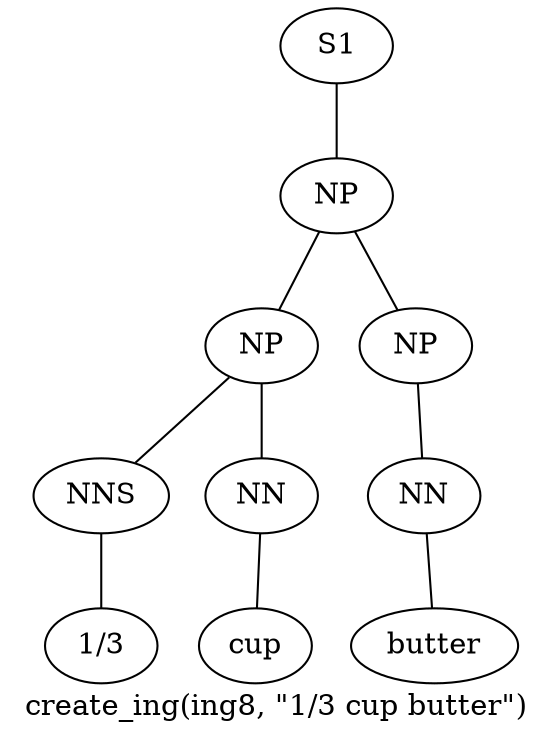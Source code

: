 graph SyntaxGraph {
	label = "create_ing(ing8, \"1/3 cup butter\")";
	Node0 [label="S1"];
	Node1 [label="NP"];
	Node2 [label="NP"];
	Node3 [label="NNS"];
	Node4 [label="1/3"];
	Node5 [label="NN"];
	Node6 [label="cup"];
	Node7 [label="NP"];
	Node8 [label="NN"];
	Node9 [label="butter"];

	Node0 -- Node1;
	Node1 -- Node2;
	Node1 -- Node7;
	Node2 -- Node3;
	Node2 -- Node5;
	Node3 -- Node4;
	Node5 -- Node6;
	Node7 -- Node8;
	Node8 -- Node9;
}